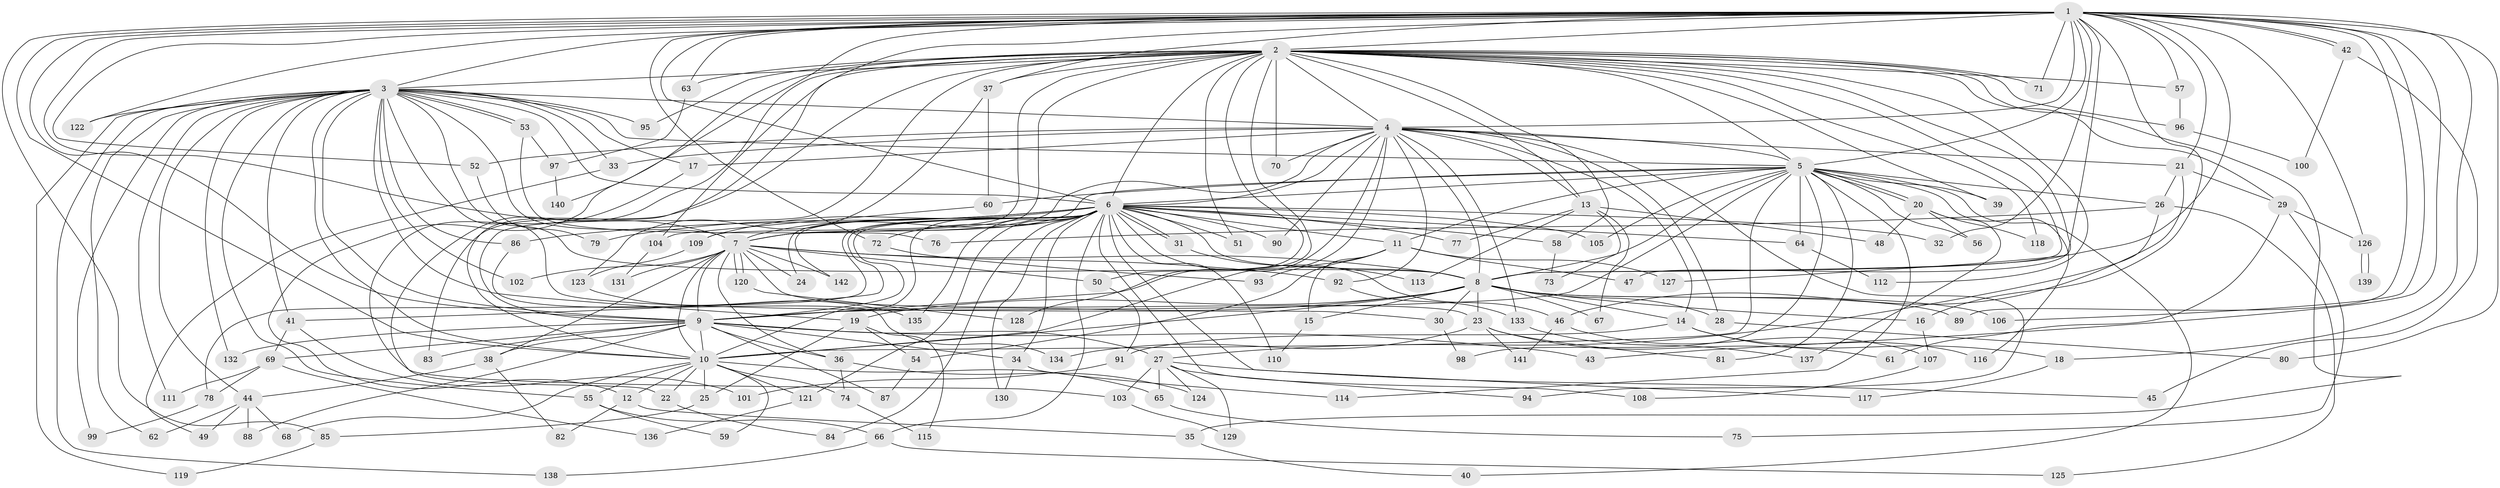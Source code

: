 // coarse degree distribution, {23: 0.022222222222222223, 16: 0.044444444444444446, 19: 0.022222222222222223, 20: 0.022222222222222223, 14: 0.022222222222222223, 22: 0.022222222222222223, 10: 0.022222222222222223, 12: 0.022222222222222223, 7: 0.1111111111111111, 6: 0.1111111111111111, 9: 0.022222222222222223, 5: 0.1111111111111111, 11: 0.022222222222222223, 3: 0.2, 4: 0.08888888888888889, 8: 0.044444444444444446, 2: 0.06666666666666667, 1: 0.022222222222222223}
// Generated by graph-tools (version 1.1) at 2025/49/03/04/25 22:49:57]
// undirected, 142 vertices, 309 edges
graph export_dot {
  node [color=gray90,style=filled];
  1;
  2;
  3;
  4;
  5;
  6;
  7;
  8;
  9;
  10;
  11;
  12;
  13;
  14;
  15;
  16;
  17;
  18;
  19;
  20;
  21;
  22;
  23;
  24;
  25;
  26;
  27;
  28;
  29;
  30;
  31;
  32;
  33;
  34;
  35;
  36;
  37;
  38;
  39;
  40;
  41;
  42;
  43;
  44;
  45;
  46;
  47;
  48;
  49;
  50;
  51;
  52;
  53;
  54;
  55;
  56;
  57;
  58;
  59;
  60;
  61;
  62;
  63;
  64;
  65;
  66;
  67;
  68;
  69;
  70;
  71;
  72;
  73;
  74;
  75;
  76;
  77;
  78;
  79;
  80;
  81;
  82;
  83;
  84;
  85;
  86;
  87;
  88;
  89;
  90;
  91;
  92;
  93;
  94;
  95;
  96;
  97;
  98;
  99;
  100;
  101;
  102;
  103;
  104;
  105;
  106;
  107;
  108;
  109;
  110;
  111;
  112;
  113;
  114;
  115;
  116;
  117;
  118;
  119;
  120;
  121;
  122;
  123;
  124;
  125;
  126;
  127;
  128;
  129;
  130;
  131;
  132;
  133;
  134;
  135;
  136;
  137;
  138;
  139;
  140;
  141;
  142;
  1 -- 2;
  1 -- 3;
  1 -- 4;
  1 -- 5;
  1 -- 6;
  1 -- 7;
  1 -- 8;
  1 -- 9;
  1 -- 10;
  1 -- 12;
  1 -- 16;
  1 -- 18;
  1 -- 21;
  1 -- 32;
  1 -- 37;
  1 -- 42;
  1 -- 42;
  1 -- 43;
  1 -- 52;
  1 -- 57;
  1 -- 63;
  1 -- 71;
  1 -- 72;
  1 -- 80;
  1 -- 85;
  1 -- 89;
  1 -- 104;
  1 -- 106;
  1 -- 122;
  1 -- 126;
  1 -- 127;
  2 -- 3;
  2 -- 4;
  2 -- 5;
  2 -- 6;
  2 -- 7;
  2 -- 8;
  2 -- 9;
  2 -- 10;
  2 -- 13;
  2 -- 22;
  2 -- 29;
  2 -- 35;
  2 -- 37;
  2 -- 39;
  2 -- 47;
  2 -- 50;
  2 -- 51;
  2 -- 57;
  2 -- 58;
  2 -- 63;
  2 -- 70;
  2 -- 71;
  2 -- 83;
  2 -- 95;
  2 -- 96;
  2 -- 109;
  2 -- 112;
  2 -- 118;
  2 -- 128;
  2 -- 140;
  3 -- 4;
  3 -- 5;
  3 -- 6;
  3 -- 7;
  3 -- 8;
  3 -- 9;
  3 -- 10;
  3 -- 17;
  3 -- 19;
  3 -- 30;
  3 -- 33;
  3 -- 41;
  3 -- 44;
  3 -- 53;
  3 -- 53;
  3 -- 55;
  3 -- 62;
  3 -- 86;
  3 -- 95;
  3 -- 99;
  3 -- 102;
  3 -- 111;
  3 -- 119;
  3 -- 122;
  3 -- 132;
  3 -- 138;
  4 -- 5;
  4 -- 6;
  4 -- 7;
  4 -- 8;
  4 -- 9;
  4 -- 10;
  4 -- 13;
  4 -- 14;
  4 -- 17;
  4 -- 21;
  4 -- 28;
  4 -- 33;
  4 -- 52;
  4 -- 70;
  4 -- 90;
  4 -- 92;
  4 -- 94;
  4 -- 133;
  5 -- 6;
  5 -- 7;
  5 -- 8;
  5 -- 9;
  5 -- 10;
  5 -- 11;
  5 -- 20;
  5 -- 20;
  5 -- 26;
  5 -- 39;
  5 -- 40;
  5 -- 56;
  5 -- 60;
  5 -- 64;
  5 -- 81;
  5 -- 98;
  5 -- 105;
  5 -- 114;
  5 -- 116;
  6 -- 7;
  6 -- 8;
  6 -- 9;
  6 -- 10;
  6 -- 11;
  6 -- 24;
  6 -- 31;
  6 -- 31;
  6 -- 32;
  6 -- 34;
  6 -- 41;
  6 -- 46;
  6 -- 51;
  6 -- 58;
  6 -- 64;
  6 -- 66;
  6 -- 72;
  6 -- 77;
  6 -- 78;
  6 -- 79;
  6 -- 84;
  6 -- 86;
  6 -- 90;
  6 -- 105;
  6 -- 108;
  6 -- 109;
  6 -- 110;
  6 -- 117;
  6 -- 121;
  6 -- 130;
  6 -- 135;
  6 -- 142;
  7 -- 8;
  7 -- 9;
  7 -- 10;
  7 -- 23;
  7 -- 24;
  7 -- 36;
  7 -- 38;
  7 -- 50;
  7 -- 92;
  7 -- 102;
  7 -- 120;
  7 -- 120;
  7 -- 131;
  7 -- 142;
  8 -- 9;
  8 -- 10;
  8 -- 14;
  8 -- 15;
  8 -- 16;
  8 -- 19;
  8 -- 23;
  8 -- 28;
  8 -- 30;
  8 -- 67;
  8 -- 89;
  8 -- 106;
  9 -- 10;
  9 -- 27;
  9 -- 34;
  9 -- 36;
  9 -- 38;
  9 -- 43;
  9 -- 69;
  9 -- 83;
  9 -- 87;
  9 -- 88;
  9 -- 132;
  10 -- 12;
  10 -- 22;
  10 -- 25;
  10 -- 55;
  10 -- 59;
  10 -- 65;
  10 -- 68;
  10 -- 74;
  10 -- 121;
  11 -- 15;
  11 -- 47;
  11 -- 54;
  11 -- 93;
  11 -- 127;
  12 -- 35;
  12 -- 82;
  13 -- 48;
  13 -- 67;
  13 -- 73;
  13 -- 77;
  13 -- 113;
  14 -- 18;
  14 -- 91;
  14 -- 116;
  15 -- 110;
  16 -- 107;
  17 -- 103;
  18 -- 117;
  19 -- 25;
  19 -- 54;
  19 -- 115;
  20 -- 48;
  20 -- 56;
  20 -- 118;
  20 -- 137;
  21 -- 26;
  21 -- 29;
  21 -- 46;
  22 -- 84;
  23 -- 61;
  23 -- 81;
  23 -- 134;
  23 -- 141;
  25 -- 85;
  26 -- 27;
  26 -- 76;
  26 -- 125;
  27 -- 45;
  27 -- 65;
  27 -- 94;
  27 -- 103;
  27 -- 124;
  27 -- 129;
  28 -- 80;
  29 -- 61;
  29 -- 75;
  29 -- 126;
  30 -- 98;
  31 -- 113;
  33 -- 49;
  34 -- 114;
  34 -- 130;
  35 -- 40;
  36 -- 74;
  36 -- 124;
  37 -- 60;
  37 -- 123;
  38 -- 44;
  38 -- 82;
  41 -- 69;
  41 -- 101;
  42 -- 45;
  42 -- 100;
  44 -- 49;
  44 -- 62;
  44 -- 68;
  44 -- 88;
  46 -- 107;
  46 -- 141;
  50 -- 91;
  52 -- 79;
  53 -- 76;
  53 -- 97;
  54 -- 87;
  55 -- 59;
  55 -- 66;
  57 -- 96;
  58 -- 73;
  60 -- 104;
  63 -- 97;
  64 -- 112;
  65 -- 75;
  66 -- 125;
  66 -- 138;
  69 -- 78;
  69 -- 111;
  69 -- 136;
  72 -- 93;
  74 -- 115;
  78 -- 99;
  85 -- 119;
  86 -- 134;
  91 -- 101;
  92 -- 133;
  96 -- 100;
  97 -- 140;
  103 -- 129;
  104 -- 131;
  107 -- 108;
  109 -- 123;
  120 -- 128;
  121 -- 136;
  123 -- 135;
  126 -- 139;
  126 -- 139;
  133 -- 137;
}
